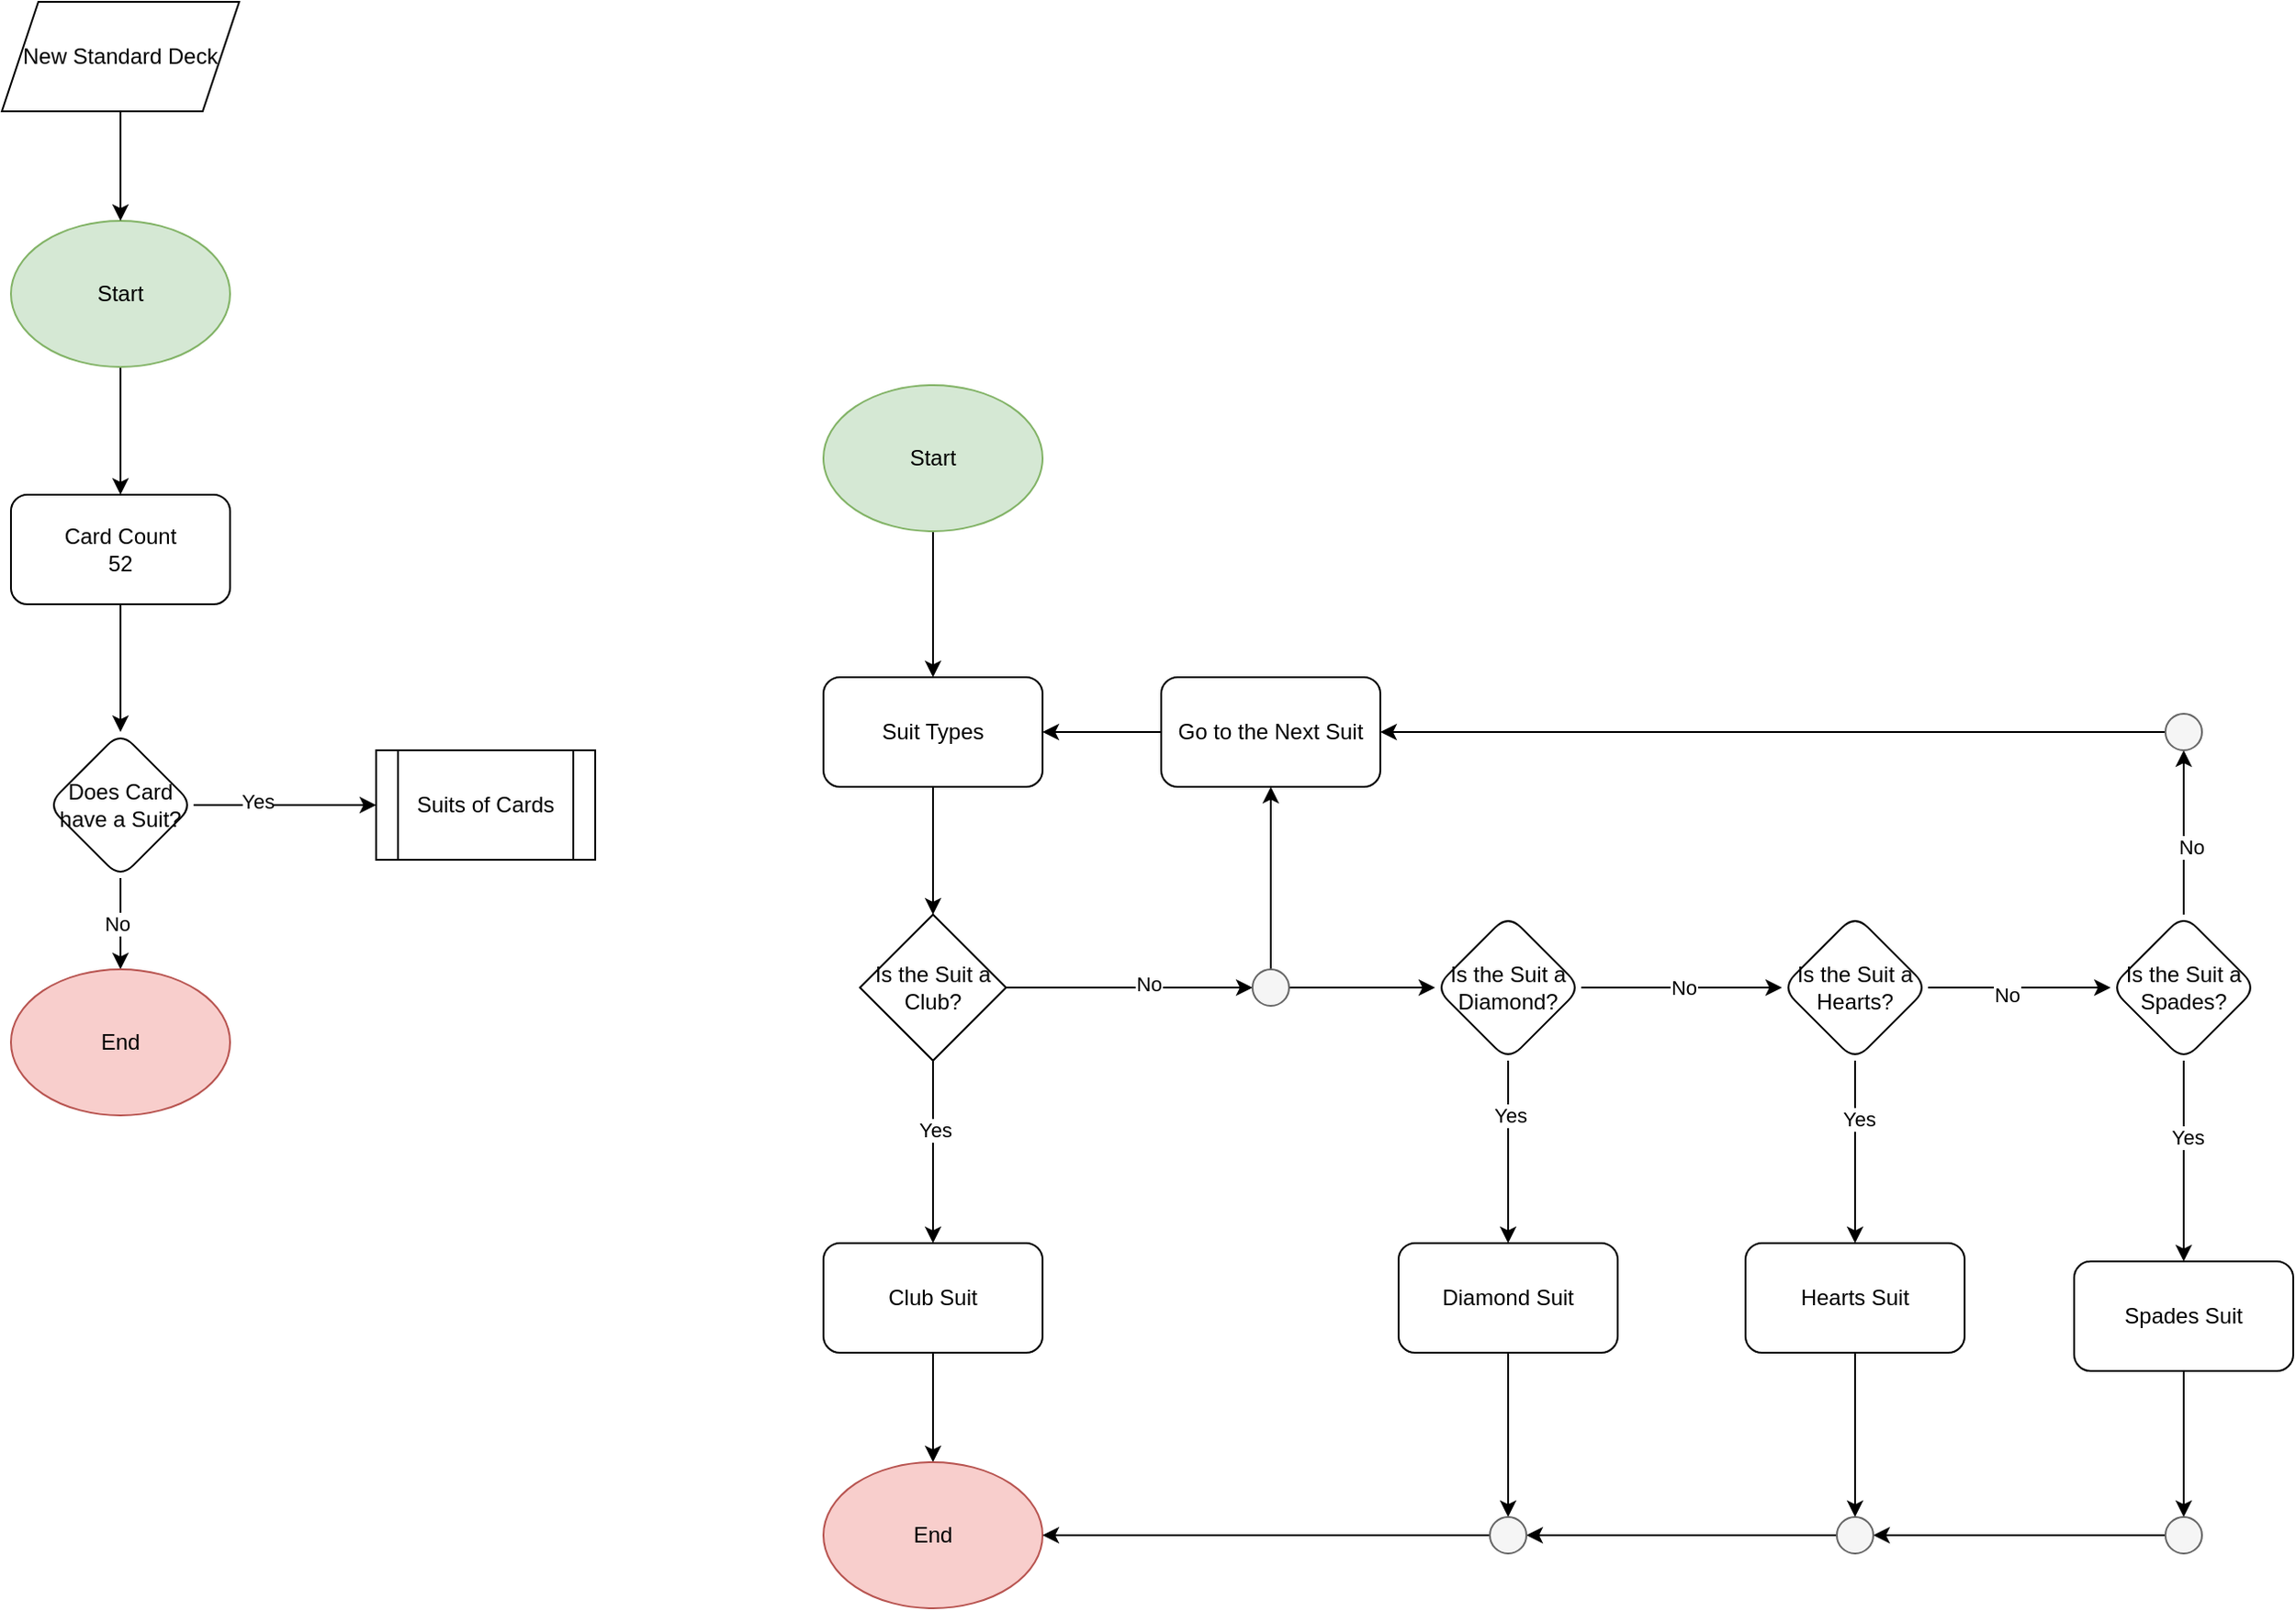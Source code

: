<mxfile version="23.1.7" type="github">
  <diagram name="Page-1" id="ZSJbQLLg0TJW9OiAOiQb">
    <mxGraphModel dx="1434" dy="754" grid="1" gridSize="10" guides="1" tooltips="1" connect="1" arrows="1" fold="1" page="1" pageScale="1" pageWidth="850" pageHeight="1100" math="0" shadow="0">
      <root>
        <mxCell id="0" />
        <mxCell id="1" parent="0" />
        <mxCell id="Srjansffv7iZhGzBBmL8-3" value="" style="edgeStyle=orthogonalEdgeStyle;rounded=0;orthogonalLoop=1;jettySize=auto;html=1;" edge="1" parent="1" source="Srjansffv7iZhGzBBmL8-1" target="Srjansffv7iZhGzBBmL8-2">
          <mxGeometry relative="1" as="geometry" />
        </mxCell>
        <mxCell id="Srjansffv7iZhGzBBmL8-1" value="Start" style="ellipse;whiteSpace=wrap;html=1;fillColor=#d5e8d4;strokeColor=#82b366;" vertex="1" parent="1">
          <mxGeometry x="200" y="160" width="120" height="80" as="geometry" />
        </mxCell>
        <mxCell id="Srjansffv7iZhGzBBmL8-7" value="" style="edgeStyle=orthogonalEdgeStyle;rounded=0;orthogonalLoop=1;jettySize=auto;html=1;" edge="1" parent="1" source="Srjansffv7iZhGzBBmL8-2" target="Srjansffv7iZhGzBBmL8-6">
          <mxGeometry relative="1" as="geometry" />
        </mxCell>
        <mxCell id="Srjansffv7iZhGzBBmL8-2" value="&lt;div&gt;Card Count &lt;br&gt;&lt;/div&gt;&lt;div&gt;52&lt;br&gt;&lt;/div&gt;" style="rounded=1;whiteSpace=wrap;html=1;" vertex="1" parent="1">
          <mxGeometry x="200" y="310" width="120" height="60" as="geometry" />
        </mxCell>
        <mxCell id="Srjansffv7iZhGzBBmL8-5" value="" style="edgeStyle=orthogonalEdgeStyle;rounded=0;orthogonalLoop=1;jettySize=auto;html=1;" edge="1" parent="1" source="Srjansffv7iZhGzBBmL8-4" target="Srjansffv7iZhGzBBmL8-1">
          <mxGeometry relative="1" as="geometry" />
        </mxCell>
        <mxCell id="Srjansffv7iZhGzBBmL8-4" value="New Standard Deck" style="shape=parallelogram;perimeter=parallelogramPerimeter;whiteSpace=wrap;html=1;fixedSize=1;" vertex="1" parent="1">
          <mxGeometry x="195" y="40" width="130" height="60" as="geometry" />
        </mxCell>
        <mxCell id="Srjansffv7iZhGzBBmL8-9" value="" style="edgeStyle=orthogonalEdgeStyle;rounded=0;orthogonalLoop=1;jettySize=auto;html=1;entryX=0;entryY=0.5;entryDx=0;entryDy=0;" edge="1" parent="1" source="Srjansffv7iZhGzBBmL8-6" target="Srjansffv7iZhGzBBmL8-15">
          <mxGeometry relative="1" as="geometry">
            <mxPoint x="360" y="480" as="targetPoint" />
          </mxGeometry>
        </mxCell>
        <mxCell id="Srjansffv7iZhGzBBmL8-14" value="Yes" style="edgeLabel;html=1;align=center;verticalAlign=middle;resizable=0;points=[];" vertex="1" connectable="0" parent="Srjansffv7iZhGzBBmL8-9">
          <mxGeometry x="-0.3" y="2" relative="1" as="geometry">
            <mxPoint as="offset" />
          </mxGeometry>
        </mxCell>
        <mxCell id="Srjansffv7iZhGzBBmL8-12" value="" style="edgeStyle=orthogonalEdgeStyle;rounded=0;orthogonalLoop=1;jettySize=auto;html=1;" edge="1" parent="1" source="Srjansffv7iZhGzBBmL8-6" target="Srjansffv7iZhGzBBmL8-11">
          <mxGeometry relative="1" as="geometry" />
        </mxCell>
        <mxCell id="Srjansffv7iZhGzBBmL8-13" value="No" style="edgeLabel;html=1;align=center;verticalAlign=middle;resizable=0;points=[];" vertex="1" connectable="0" parent="Srjansffv7iZhGzBBmL8-12">
          <mxGeometry y="-2" relative="1" as="geometry">
            <mxPoint as="offset" />
          </mxGeometry>
        </mxCell>
        <mxCell id="Srjansffv7iZhGzBBmL8-6" value="Does Card have a Suit?" style="rhombus;whiteSpace=wrap;html=1;rounded=1;" vertex="1" parent="1">
          <mxGeometry x="220" y="440" width="80" height="80" as="geometry" />
        </mxCell>
        <mxCell id="Srjansffv7iZhGzBBmL8-11" value="End" style="ellipse;whiteSpace=wrap;html=1;fillColor=#f8cecc;strokeColor=#b85450;" vertex="1" parent="1">
          <mxGeometry x="200" y="570" width="120" height="80" as="geometry" />
        </mxCell>
        <mxCell id="Srjansffv7iZhGzBBmL8-15" value="Suits of Cards" style="shape=process;whiteSpace=wrap;html=1;backgroundOutline=1;" vertex="1" parent="1">
          <mxGeometry x="400" y="450" width="120" height="60" as="geometry" />
        </mxCell>
        <mxCell id="Srjansffv7iZhGzBBmL8-21" value="" style="edgeStyle=orthogonalEdgeStyle;rounded=0;orthogonalLoop=1;jettySize=auto;html=1;" edge="1" parent="1" source="Srjansffv7iZhGzBBmL8-19" target="Srjansffv7iZhGzBBmL8-20">
          <mxGeometry relative="1" as="geometry" />
        </mxCell>
        <mxCell id="Srjansffv7iZhGzBBmL8-19" value="Start" style="ellipse;whiteSpace=wrap;html=1;fillColor=#d5e8d4;strokeColor=#82b366;" vertex="1" parent="1">
          <mxGeometry x="645" y="250" width="120" height="80" as="geometry" />
        </mxCell>
        <mxCell id="Srjansffv7iZhGzBBmL8-57" value="" style="edgeStyle=orthogonalEdgeStyle;rounded=0;orthogonalLoop=1;jettySize=auto;html=1;" edge="1" parent="1" source="Srjansffv7iZhGzBBmL8-20" target="Srjansffv7iZhGzBBmL8-24">
          <mxGeometry relative="1" as="geometry" />
        </mxCell>
        <mxCell id="Srjansffv7iZhGzBBmL8-20" value="Suit Types" style="rounded=1;whiteSpace=wrap;html=1;" vertex="1" parent="1">
          <mxGeometry x="645" y="410" width="120" height="60" as="geometry" />
        </mxCell>
        <mxCell id="Srjansffv7iZhGzBBmL8-31" value="" style="edgeStyle=orthogonalEdgeStyle;rounded=0;orthogonalLoop=1;jettySize=auto;html=1;" edge="1" parent="1" source="Srjansffv7iZhGzBBmL8-24" target="Srjansffv7iZhGzBBmL8-30">
          <mxGeometry relative="1" as="geometry" />
        </mxCell>
        <mxCell id="Srjansffv7iZhGzBBmL8-34" value="Yes" style="edgeLabel;html=1;align=center;verticalAlign=middle;resizable=0;points=[];" vertex="1" connectable="0" parent="Srjansffv7iZhGzBBmL8-31">
          <mxGeometry x="-0.244" y="1" relative="1" as="geometry">
            <mxPoint as="offset" />
          </mxGeometry>
        </mxCell>
        <mxCell id="Srjansffv7iZhGzBBmL8-118" value="" style="edgeStyle=orthogonalEdgeStyle;rounded=0;orthogonalLoop=1;jettySize=auto;html=1;" edge="1" parent="1" source="Srjansffv7iZhGzBBmL8-24" target="Srjansffv7iZhGzBBmL8-46">
          <mxGeometry relative="1" as="geometry" />
        </mxCell>
        <mxCell id="Srjansffv7iZhGzBBmL8-124" value="No" style="edgeLabel;html=1;align=center;verticalAlign=middle;resizable=0;points=[];" vertex="1" connectable="0" parent="Srjansffv7iZhGzBBmL8-118">
          <mxGeometry x="0.156" y="2" relative="1" as="geometry">
            <mxPoint as="offset" />
          </mxGeometry>
        </mxCell>
        <mxCell id="Srjansffv7iZhGzBBmL8-24" value="Is the Suit a Club?" style="rhombus;whiteSpace=wrap;html=1;" vertex="1" parent="1">
          <mxGeometry x="665" y="540" width="80" height="80" as="geometry" />
        </mxCell>
        <mxCell id="Srjansffv7iZhGzBBmL8-117" value="" style="edgeStyle=orthogonalEdgeStyle;rounded=0;orthogonalLoop=1;jettySize=auto;html=1;" edge="1" parent="1" source="Srjansffv7iZhGzBBmL8-30" target="Srjansffv7iZhGzBBmL8-116">
          <mxGeometry relative="1" as="geometry" />
        </mxCell>
        <mxCell id="Srjansffv7iZhGzBBmL8-30" value="Club Suit" style="rounded=1;whiteSpace=wrap;html=1;" vertex="1" parent="1">
          <mxGeometry x="645" y="720" width="120" height="60" as="geometry" />
        </mxCell>
        <mxCell id="Srjansffv7iZhGzBBmL8-119" value="" style="edgeStyle=orthogonalEdgeStyle;rounded=0;orthogonalLoop=1;jettySize=auto;html=1;" edge="1" parent="1" source="Srjansffv7iZhGzBBmL8-46" target="Srjansffv7iZhGzBBmL8-52">
          <mxGeometry relative="1" as="geometry" />
        </mxCell>
        <mxCell id="Srjansffv7iZhGzBBmL8-122" value="" style="edgeStyle=orthogonalEdgeStyle;rounded=0;orthogonalLoop=1;jettySize=auto;html=1;" edge="1" parent="1" source="Srjansffv7iZhGzBBmL8-46" target="Srjansffv7iZhGzBBmL8-55">
          <mxGeometry relative="1" as="geometry" />
        </mxCell>
        <mxCell id="Srjansffv7iZhGzBBmL8-46" value="" style="ellipse;whiteSpace=wrap;html=1;aspect=fixed;fillColor=#f5f5f5;fontColor=#333333;strokeColor=#666666;" vertex="1" parent="1">
          <mxGeometry x="880" y="570" width="20" height="20" as="geometry" />
        </mxCell>
        <mxCell id="Srjansffv7iZhGzBBmL8-120" value="" style="edgeStyle=orthogonalEdgeStyle;rounded=0;orthogonalLoop=1;jettySize=auto;html=1;" edge="1" parent="1" source="Srjansffv7iZhGzBBmL8-52" target="Srjansffv7iZhGzBBmL8-20">
          <mxGeometry relative="1" as="geometry" />
        </mxCell>
        <mxCell id="Srjansffv7iZhGzBBmL8-52" value="Go to the Next Suit" style="rounded=1;whiteSpace=wrap;html=1;" vertex="1" parent="1">
          <mxGeometry x="830" y="410" width="120" height="60" as="geometry" />
        </mxCell>
        <mxCell id="Srjansffv7iZhGzBBmL8-61" value="" style="edgeStyle=orthogonalEdgeStyle;rounded=0;orthogonalLoop=1;jettySize=auto;html=1;" edge="1" parent="1" source="Srjansffv7iZhGzBBmL8-55" target="Srjansffv7iZhGzBBmL8-60">
          <mxGeometry relative="1" as="geometry" />
        </mxCell>
        <mxCell id="Srjansffv7iZhGzBBmL8-69" value="Yes" style="edgeLabel;html=1;align=center;verticalAlign=middle;resizable=0;points=[];" vertex="1" connectable="0" parent="Srjansffv7iZhGzBBmL8-61">
          <mxGeometry x="-0.4" y="1" relative="1" as="geometry">
            <mxPoint as="offset" />
          </mxGeometry>
        </mxCell>
        <mxCell id="Srjansffv7iZhGzBBmL8-103" value="" style="edgeStyle=orthogonalEdgeStyle;rounded=0;orthogonalLoop=1;jettySize=auto;html=1;" edge="1" parent="1" source="Srjansffv7iZhGzBBmL8-55" target="Srjansffv7iZhGzBBmL8-78">
          <mxGeometry relative="1" as="geometry" />
        </mxCell>
        <mxCell id="Srjansffv7iZhGzBBmL8-114" value="No" style="edgeLabel;html=1;align=center;verticalAlign=middle;resizable=0;points=[];" vertex="1" connectable="0" parent="Srjansffv7iZhGzBBmL8-103">
          <mxGeometry x="0.017" relative="1" as="geometry">
            <mxPoint as="offset" />
          </mxGeometry>
        </mxCell>
        <mxCell id="Srjansffv7iZhGzBBmL8-55" value="Is the Suit a Diamond?" style="rhombus;whiteSpace=wrap;html=1;rounded=1;" vertex="1" parent="1">
          <mxGeometry x="980" y="540" width="80" height="80" as="geometry" />
        </mxCell>
        <mxCell id="Srjansffv7iZhGzBBmL8-131" value="" style="edgeStyle=orthogonalEdgeStyle;rounded=0;orthogonalLoop=1;jettySize=auto;html=1;" edge="1" parent="1" source="Srjansffv7iZhGzBBmL8-60" target="Srjansffv7iZhGzBBmL8-128">
          <mxGeometry relative="1" as="geometry" />
        </mxCell>
        <mxCell id="Srjansffv7iZhGzBBmL8-60" value="Diamond Suit" style="rounded=1;whiteSpace=wrap;html=1;" vertex="1" parent="1">
          <mxGeometry x="960" y="720" width="120" height="60" as="geometry" />
        </mxCell>
        <mxCell id="Srjansffv7iZhGzBBmL8-81" value="" style="edgeStyle=orthogonalEdgeStyle;rounded=0;orthogonalLoop=1;jettySize=auto;html=1;" edge="1" parent="1" source="Srjansffv7iZhGzBBmL8-78" target="Srjansffv7iZhGzBBmL8-80">
          <mxGeometry relative="1" as="geometry" />
        </mxCell>
        <mxCell id="Srjansffv7iZhGzBBmL8-101" value="Yes" style="edgeLabel;html=1;align=center;verticalAlign=middle;resizable=0;points=[];" vertex="1" connectable="0" parent="Srjansffv7iZhGzBBmL8-81">
          <mxGeometry x="-0.36" y="2" relative="1" as="geometry">
            <mxPoint as="offset" />
          </mxGeometry>
        </mxCell>
        <mxCell id="Srjansffv7iZhGzBBmL8-104" value="" style="edgeStyle=orthogonalEdgeStyle;rounded=0;orthogonalLoop=1;jettySize=auto;html=1;" edge="1" parent="1" source="Srjansffv7iZhGzBBmL8-78" target="Srjansffv7iZhGzBBmL8-84">
          <mxGeometry relative="1" as="geometry" />
        </mxCell>
        <mxCell id="Srjansffv7iZhGzBBmL8-115" value="No" style="edgeLabel;html=1;align=center;verticalAlign=middle;resizable=0;points=[];" vertex="1" connectable="0" parent="Srjansffv7iZhGzBBmL8-104">
          <mxGeometry x="-0.145" y="-4" relative="1" as="geometry">
            <mxPoint as="offset" />
          </mxGeometry>
        </mxCell>
        <mxCell id="Srjansffv7iZhGzBBmL8-78" value="Is the Suit a Hearts?" style="rhombus;whiteSpace=wrap;html=1;rounded=1;" vertex="1" parent="1">
          <mxGeometry x="1170" y="540" width="80" height="80" as="geometry" />
        </mxCell>
        <mxCell id="Srjansffv7iZhGzBBmL8-130" value="" style="edgeStyle=orthogonalEdgeStyle;rounded=0;orthogonalLoop=1;jettySize=auto;html=1;" edge="1" parent="1" source="Srjansffv7iZhGzBBmL8-80" target="Srjansffv7iZhGzBBmL8-127">
          <mxGeometry relative="1" as="geometry" />
        </mxCell>
        <mxCell id="Srjansffv7iZhGzBBmL8-80" value="Hearts Suit" style="rounded=1;whiteSpace=wrap;html=1;" vertex="1" parent="1">
          <mxGeometry x="1150" y="720" width="120" height="60" as="geometry" />
        </mxCell>
        <mxCell id="Srjansffv7iZhGzBBmL8-87" value="" style="edgeStyle=orthogonalEdgeStyle;rounded=0;orthogonalLoop=1;jettySize=auto;html=1;" edge="1" parent="1" source="Srjansffv7iZhGzBBmL8-84" target="Srjansffv7iZhGzBBmL8-86">
          <mxGeometry relative="1" as="geometry" />
        </mxCell>
        <mxCell id="Srjansffv7iZhGzBBmL8-102" value="Yes" style="edgeLabel;html=1;align=center;verticalAlign=middle;resizable=0;points=[];" vertex="1" connectable="0" parent="Srjansffv7iZhGzBBmL8-87">
          <mxGeometry x="-0.244" y="2" relative="1" as="geometry">
            <mxPoint as="offset" />
          </mxGeometry>
        </mxCell>
        <mxCell id="Srjansffv7iZhGzBBmL8-107" value="" style="edgeStyle=orthogonalEdgeStyle;rounded=0;orthogonalLoop=1;jettySize=auto;html=1;" edge="1" parent="1" source="Srjansffv7iZhGzBBmL8-84" target="Srjansffv7iZhGzBBmL8-106">
          <mxGeometry relative="1" as="geometry" />
        </mxCell>
        <mxCell id="Srjansffv7iZhGzBBmL8-125" value="No" style="edgeLabel;html=1;align=center;verticalAlign=middle;resizable=0;points=[];" vertex="1" connectable="0" parent="Srjansffv7iZhGzBBmL8-107">
          <mxGeometry x="-0.178" y="-4" relative="1" as="geometry">
            <mxPoint as="offset" />
          </mxGeometry>
        </mxCell>
        <mxCell id="Srjansffv7iZhGzBBmL8-84" value="Is the Suit a Spades?" style="rhombus;whiteSpace=wrap;html=1;rounded=1;" vertex="1" parent="1">
          <mxGeometry x="1350" y="540" width="80" height="80" as="geometry" />
        </mxCell>
        <mxCell id="Srjansffv7iZhGzBBmL8-129" value="" style="edgeStyle=orthogonalEdgeStyle;rounded=0;orthogonalLoop=1;jettySize=auto;html=1;" edge="1" parent="1" source="Srjansffv7iZhGzBBmL8-86" target="Srjansffv7iZhGzBBmL8-126">
          <mxGeometry relative="1" as="geometry" />
        </mxCell>
        <mxCell id="Srjansffv7iZhGzBBmL8-86" value="Spades Suit" style="rounded=1;whiteSpace=wrap;html=1;" vertex="1" parent="1">
          <mxGeometry x="1330" y="730" width="120" height="60" as="geometry" />
        </mxCell>
        <mxCell id="Srjansffv7iZhGzBBmL8-110" value="" style="edgeStyle=orthogonalEdgeStyle;rounded=0;orthogonalLoop=1;jettySize=auto;html=1;entryX=1;entryY=0.5;entryDx=0;entryDy=0;" edge="1" parent="1" source="Srjansffv7iZhGzBBmL8-106" target="Srjansffv7iZhGzBBmL8-52">
          <mxGeometry relative="1" as="geometry">
            <mxPoint x="1280" y="440" as="targetPoint" />
          </mxGeometry>
        </mxCell>
        <mxCell id="Srjansffv7iZhGzBBmL8-106" value="" style="ellipse;whiteSpace=wrap;html=1;aspect=fixed;fillColor=#f5f5f5;fontColor=#333333;strokeColor=#666666;" vertex="1" parent="1">
          <mxGeometry x="1380" y="430" width="20" height="20" as="geometry" />
        </mxCell>
        <mxCell id="Srjansffv7iZhGzBBmL8-116" value="End" style="ellipse;whiteSpace=wrap;html=1;fillColor=#f8cecc;strokeColor=#b85450;" vertex="1" parent="1">
          <mxGeometry x="645" y="840" width="120" height="80" as="geometry" />
        </mxCell>
        <mxCell id="Srjansffv7iZhGzBBmL8-136" value="" style="edgeStyle=orthogonalEdgeStyle;rounded=0;orthogonalLoop=1;jettySize=auto;html=1;" edge="1" parent="1" source="Srjansffv7iZhGzBBmL8-126" target="Srjansffv7iZhGzBBmL8-127">
          <mxGeometry relative="1" as="geometry" />
        </mxCell>
        <mxCell id="Srjansffv7iZhGzBBmL8-126" value="" style="ellipse;whiteSpace=wrap;html=1;aspect=fixed;fillColor=#f5f5f5;fontColor=#333333;strokeColor=#666666;" vertex="1" parent="1">
          <mxGeometry x="1380" y="870" width="20" height="20" as="geometry" />
        </mxCell>
        <mxCell id="Srjansffv7iZhGzBBmL8-134" value="" style="edgeStyle=orthogonalEdgeStyle;rounded=0;orthogonalLoop=1;jettySize=auto;html=1;" edge="1" parent="1" source="Srjansffv7iZhGzBBmL8-127" target="Srjansffv7iZhGzBBmL8-128">
          <mxGeometry relative="1" as="geometry" />
        </mxCell>
        <mxCell id="Srjansffv7iZhGzBBmL8-127" value="" style="ellipse;whiteSpace=wrap;html=1;aspect=fixed;fillColor=#f5f5f5;fontColor=#333333;strokeColor=#666666;" vertex="1" parent="1">
          <mxGeometry x="1200" y="870" width="20" height="20" as="geometry" />
        </mxCell>
        <mxCell id="Srjansffv7iZhGzBBmL8-132" value="" style="edgeStyle=orthogonalEdgeStyle;rounded=0;orthogonalLoop=1;jettySize=auto;html=1;" edge="1" parent="1" source="Srjansffv7iZhGzBBmL8-128" target="Srjansffv7iZhGzBBmL8-116">
          <mxGeometry relative="1" as="geometry" />
        </mxCell>
        <mxCell id="Srjansffv7iZhGzBBmL8-128" value="" style="ellipse;whiteSpace=wrap;html=1;aspect=fixed;fillColor=#f5f5f5;fontColor=#333333;strokeColor=#666666;" vertex="1" parent="1">
          <mxGeometry x="1010" y="870" width="20" height="20" as="geometry" />
        </mxCell>
      </root>
    </mxGraphModel>
  </diagram>
</mxfile>
